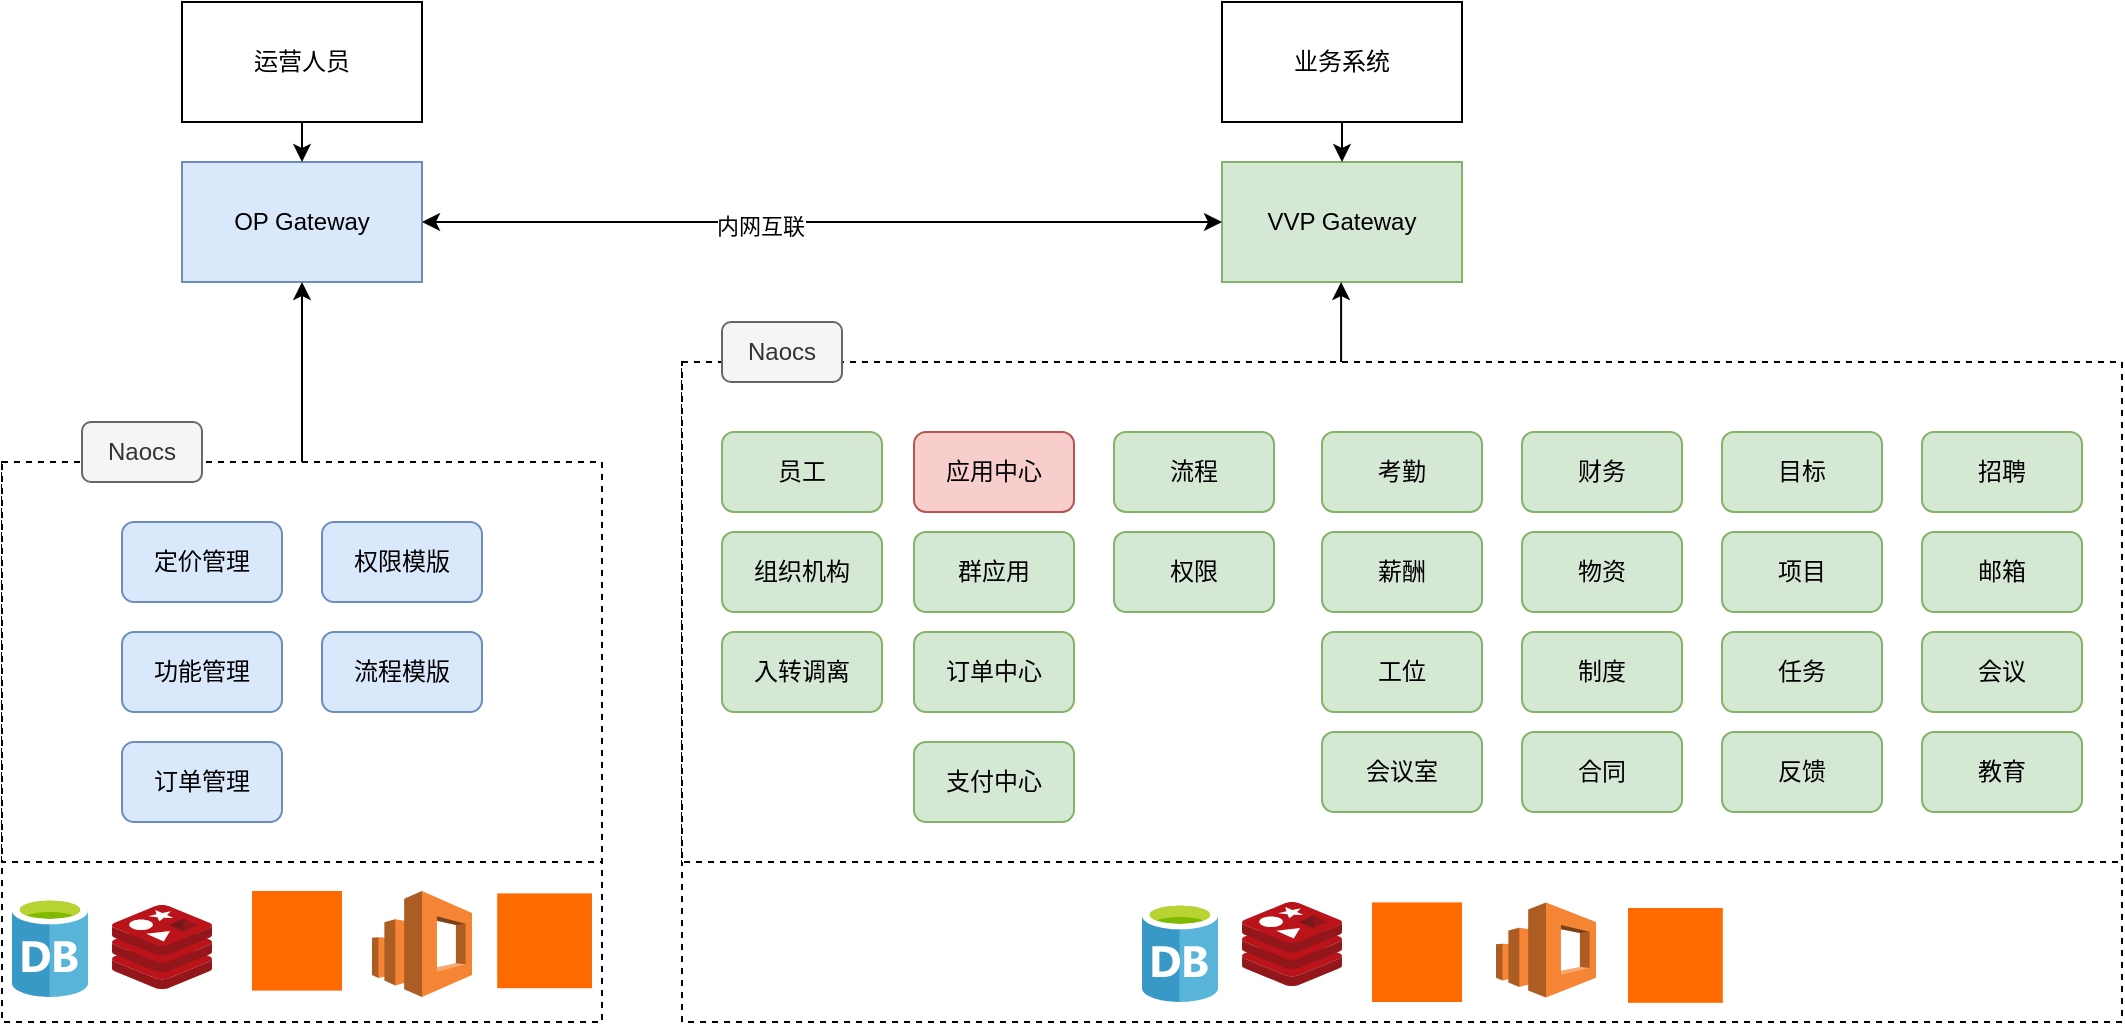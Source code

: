 <mxfile version="27.2.0">
  <diagram name="第 1 页" id="WfgqzZKK-UNjH2ZvEgsW">
    <mxGraphModel dx="1289" dy="714" grid="1" gridSize="10" guides="1" tooltips="1" connect="1" arrows="1" fold="1" page="1" pageScale="1" pageWidth="827" pageHeight="1169" math="0" shadow="0">
      <root>
        <mxCell id="0" />
        <mxCell id="1" parent="0" />
        <mxCell id="tdYyiNFsSP7ocbWgQSiu-86" value="" style="rounded=0;whiteSpace=wrap;html=1;dashed=1;" vertex="1" parent="1">
          <mxGeometry x="370" y="250" width="720" height="330" as="geometry" />
        </mxCell>
        <mxCell id="tdYyiNFsSP7ocbWgQSiu-85" value="" style="rounded=0;whiteSpace=wrap;html=1;dashed=1;" vertex="1" parent="1">
          <mxGeometry x="30" y="300" width="300" height="280" as="geometry" />
        </mxCell>
        <mxCell id="tdYyiNFsSP7ocbWgQSiu-60" value="" style="rounded=0;whiteSpace=wrap;html=1;dashed=1;" vertex="1" parent="1">
          <mxGeometry x="370" y="250" width="720" height="250" as="geometry" />
        </mxCell>
        <mxCell id="tdYyiNFsSP7ocbWgQSiu-28" value="" style="rounded=0;whiteSpace=wrap;html=1;dashed=1;" vertex="1" parent="1">
          <mxGeometry x="30" y="300" width="300" height="200" as="geometry" />
        </mxCell>
        <mxCell id="tdYyiNFsSP7ocbWgQSiu-1" value="运营人员" style="rounded=0;whiteSpace=wrap;html=1;" vertex="1" parent="1">
          <mxGeometry x="120" y="70" width="120" height="60" as="geometry" />
        </mxCell>
        <mxCell id="tdYyiNFsSP7ocbWgQSiu-2" value="业务系统" style="rounded=0;whiteSpace=wrap;html=1;" vertex="1" parent="1">
          <mxGeometry x="640" y="70" width="120" height="60" as="geometry" />
        </mxCell>
        <mxCell id="tdYyiNFsSP7ocbWgQSiu-3" value="VVP Gateway" style="rounded=0;whiteSpace=wrap;html=1;fillColor=#d5e8d4;strokeColor=#82b366;" vertex="1" parent="1">
          <mxGeometry x="640" y="150" width="120" height="60" as="geometry" />
        </mxCell>
        <mxCell id="tdYyiNFsSP7ocbWgQSiu-4" value="OP Gateway" style="rounded=0;whiteSpace=wrap;html=1;fillColor=#dae8fc;strokeColor=#6c8ebf;" vertex="1" parent="1">
          <mxGeometry x="120" y="150" width="120" height="60" as="geometry" />
        </mxCell>
        <mxCell id="tdYyiNFsSP7ocbWgQSiu-6" value="" style="endArrow=classic;startArrow=classic;html=1;rounded=0;entryX=1;entryY=0.5;entryDx=0;entryDy=0;" edge="1" parent="1" source="tdYyiNFsSP7ocbWgQSiu-3" target="tdYyiNFsSP7ocbWgQSiu-4">
          <mxGeometry width="50" height="50" relative="1" as="geometry">
            <mxPoint x="180" y="380" as="sourcePoint" />
            <mxPoint x="230" y="330" as="targetPoint" />
          </mxGeometry>
        </mxCell>
        <mxCell id="tdYyiNFsSP7ocbWgQSiu-7" value="内网互联" style="edgeLabel;html=1;align=center;verticalAlign=middle;resizable=0;points=[];" vertex="1" connectable="0" parent="tdYyiNFsSP7ocbWgQSiu-6">
          <mxGeometry x="0.157" y="2" relative="1" as="geometry">
            <mxPoint as="offset" />
          </mxGeometry>
        </mxCell>
        <mxCell id="tdYyiNFsSP7ocbWgQSiu-8" value="" style="endArrow=classic;html=1;rounded=0;exitX=0.5;exitY=1;exitDx=0;exitDy=0;" edge="1" parent="1" source="tdYyiNFsSP7ocbWgQSiu-1">
          <mxGeometry width="50" height="50" relative="1" as="geometry">
            <mxPoint x="110" y="390" as="sourcePoint" />
            <mxPoint x="180" y="150" as="targetPoint" />
          </mxGeometry>
        </mxCell>
        <mxCell id="tdYyiNFsSP7ocbWgQSiu-12" value="" style="endArrow=classic;html=1;rounded=0;exitX=0.5;exitY=1;exitDx=0;exitDy=0;entryX=0.5;entryY=0;entryDx=0;entryDy=0;" edge="1" parent="1" source="tdYyiNFsSP7ocbWgQSiu-2" target="tdYyiNFsSP7ocbWgQSiu-3">
          <mxGeometry width="50" height="50" relative="1" as="geometry">
            <mxPoint x="600" y="170" as="sourcePoint" />
            <mxPoint x="600" y="190" as="targetPoint" />
          </mxGeometry>
        </mxCell>
        <mxCell id="tdYyiNFsSP7ocbWgQSiu-39" value="定价管理" style="rounded=1;whiteSpace=wrap;html=1;fillColor=#dae8fc;strokeColor=#6c8ebf;" vertex="1" parent="1">
          <mxGeometry x="90" y="330" width="80" height="40" as="geometry" />
        </mxCell>
        <mxCell id="tdYyiNFsSP7ocbWgQSiu-40" value="权限模版" style="rounded=1;whiteSpace=wrap;html=1;fillColor=#dae8fc;strokeColor=#6c8ebf;" vertex="1" parent="1">
          <mxGeometry x="190" y="330" width="80" height="40" as="geometry" />
        </mxCell>
        <mxCell id="tdYyiNFsSP7ocbWgQSiu-41" value="员工" style="rounded=1;whiteSpace=wrap;html=1;fillColor=#d5e8d4;strokeColor=#82b366;" vertex="1" parent="1">
          <mxGeometry x="390" y="285" width="80" height="40" as="geometry" />
        </mxCell>
        <mxCell id="tdYyiNFsSP7ocbWgQSiu-42" value="组织机构" style="rounded=1;whiteSpace=wrap;html=1;fillColor=#d5e8d4;strokeColor=#82b366;" vertex="1" parent="1">
          <mxGeometry x="390" y="335" width="80" height="40" as="geometry" />
        </mxCell>
        <mxCell id="tdYyiNFsSP7ocbWgQSiu-43" value="应用中心" style="rounded=1;whiteSpace=wrap;html=1;fillColor=#f8cecc;strokeColor=#b85450;" vertex="1" parent="1">
          <mxGeometry x="486" y="285" width="80" height="40" as="geometry" />
        </mxCell>
        <mxCell id="tdYyiNFsSP7ocbWgQSiu-45" value="流程" style="rounded=1;whiteSpace=wrap;html=1;fillColor=#d5e8d4;strokeColor=#82b366;" vertex="1" parent="1">
          <mxGeometry x="586" y="285" width="80" height="40" as="geometry" />
        </mxCell>
        <mxCell id="tdYyiNFsSP7ocbWgQSiu-46" value="权限" style="rounded=1;whiteSpace=wrap;html=1;fillColor=#d5e8d4;strokeColor=#82b366;" vertex="1" parent="1">
          <mxGeometry x="586" y="335" width="80" height="40" as="geometry" />
        </mxCell>
        <mxCell id="tdYyiNFsSP7ocbWgQSiu-47" value="考勤" style="rounded=1;whiteSpace=wrap;html=1;fillColor=#d5e8d4;strokeColor=#82b366;" vertex="1" parent="1">
          <mxGeometry x="690" y="285" width="80" height="40" as="geometry" />
        </mxCell>
        <mxCell id="tdYyiNFsSP7ocbWgQSiu-48" value="薪酬" style="rounded=1;whiteSpace=wrap;html=1;fillColor=#d5e8d4;strokeColor=#82b366;" vertex="1" parent="1">
          <mxGeometry x="690" y="335" width="80" height="40" as="geometry" />
        </mxCell>
        <mxCell id="tdYyiNFsSP7ocbWgQSiu-49" value="入转调离" style="rounded=1;whiteSpace=wrap;html=1;fillColor=#d5e8d4;strokeColor=#82b366;" vertex="1" parent="1">
          <mxGeometry x="390" y="385" width="80" height="40" as="geometry" />
        </mxCell>
        <mxCell id="tdYyiNFsSP7ocbWgQSiu-50" value="会议室" style="rounded=1;whiteSpace=wrap;html=1;fillColor=#d5e8d4;strokeColor=#82b366;" vertex="1" parent="1">
          <mxGeometry x="690" y="435" width="80" height="40" as="geometry" />
        </mxCell>
        <mxCell id="tdYyiNFsSP7ocbWgQSiu-51" value="财务" style="rounded=1;whiteSpace=wrap;html=1;fillColor=#d5e8d4;strokeColor=#82b366;" vertex="1" parent="1">
          <mxGeometry x="790" y="285" width="80" height="40" as="geometry" />
        </mxCell>
        <mxCell id="tdYyiNFsSP7ocbWgQSiu-52" value="物资" style="rounded=1;whiteSpace=wrap;html=1;fillColor=#d5e8d4;strokeColor=#82b366;" vertex="1" parent="1">
          <mxGeometry x="790" y="335" width="80" height="40" as="geometry" />
        </mxCell>
        <mxCell id="tdYyiNFsSP7ocbWgQSiu-53" value="制度" style="rounded=1;whiteSpace=wrap;html=1;fillColor=#d5e8d4;strokeColor=#82b366;" vertex="1" parent="1">
          <mxGeometry x="790" y="385" width="80" height="40" as="geometry" />
        </mxCell>
        <mxCell id="tdYyiNFsSP7ocbWgQSiu-54" value="合同" style="rounded=1;whiteSpace=wrap;html=1;fillColor=#d5e8d4;strokeColor=#82b366;" vertex="1" parent="1">
          <mxGeometry x="790" y="435" width="80" height="40" as="geometry" />
        </mxCell>
        <mxCell id="tdYyiNFsSP7ocbWgQSiu-55" value="目标" style="rounded=1;whiteSpace=wrap;html=1;fillColor=#d5e8d4;strokeColor=#82b366;" vertex="1" parent="1">
          <mxGeometry x="890" y="285" width="80" height="40" as="geometry" />
        </mxCell>
        <mxCell id="tdYyiNFsSP7ocbWgQSiu-56" value="项目" style="rounded=1;whiteSpace=wrap;html=1;fillColor=#d5e8d4;strokeColor=#82b366;" vertex="1" parent="1">
          <mxGeometry x="890" y="335" width="80" height="40" as="geometry" />
        </mxCell>
        <mxCell id="tdYyiNFsSP7ocbWgQSiu-57" value="任务" style="rounded=1;whiteSpace=wrap;html=1;fillColor=#d5e8d4;strokeColor=#82b366;" vertex="1" parent="1">
          <mxGeometry x="890" y="385" width="80" height="40" as="geometry" />
        </mxCell>
        <mxCell id="tdYyiNFsSP7ocbWgQSiu-58" value="反馈" style="rounded=1;whiteSpace=wrap;html=1;fillColor=#d5e8d4;strokeColor=#82b366;" vertex="1" parent="1">
          <mxGeometry x="890" y="435" width="80" height="40" as="geometry" />
        </mxCell>
        <mxCell id="tdYyiNFsSP7ocbWgQSiu-59" value="群应用" style="rounded=1;whiteSpace=wrap;html=1;fillColor=#d5e8d4;strokeColor=#82b366;" vertex="1" parent="1">
          <mxGeometry x="486" y="335" width="80" height="40" as="geometry" />
        </mxCell>
        <mxCell id="tdYyiNFsSP7ocbWgQSiu-61" value="工位" style="rounded=1;whiteSpace=wrap;html=1;fillColor=#d5e8d4;strokeColor=#82b366;" vertex="1" parent="1">
          <mxGeometry x="690" y="385" width="80" height="40" as="geometry" />
        </mxCell>
        <mxCell id="tdYyiNFsSP7ocbWgQSiu-62" value="招聘" style="rounded=1;whiteSpace=wrap;html=1;fillColor=#d5e8d4;strokeColor=#82b366;" vertex="1" parent="1">
          <mxGeometry x="990" y="285" width="80" height="40" as="geometry" />
        </mxCell>
        <mxCell id="tdYyiNFsSP7ocbWgQSiu-63" value="邮箱" style="rounded=1;whiteSpace=wrap;html=1;fillColor=#d5e8d4;strokeColor=#82b366;" vertex="1" parent="1">
          <mxGeometry x="990" y="335" width="80" height="40" as="geometry" />
        </mxCell>
        <mxCell id="tdYyiNFsSP7ocbWgQSiu-64" value="会议" style="rounded=1;whiteSpace=wrap;html=1;fillColor=#d5e8d4;strokeColor=#82b366;" vertex="1" parent="1">
          <mxGeometry x="990" y="385" width="80" height="40" as="geometry" />
        </mxCell>
        <mxCell id="tdYyiNFsSP7ocbWgQSiu-65" value="教育" style="rounded=1;whiteSpace=wrap;html=1;fillColor=#d5e8d4;strokeColor=#82b366;" vertex="1" parent="1">
          <mxGeometry x="990" y="435" width="80" height="40" as="geometry" />
        </mxCell>
        <mxCell id="tdYyiNFsSP7ocbWgQSiu-66" value="订单中心" style="rounded=1;whiteSpace=wrap;html=1;fillColor=#d5e8d4;strokeColor=#82b366;" vertex="1" parent="1">
          <mxGeometry x="486" y="385" width="80" height="40" as="geometry" />
        </mxCell>
        <mxCell id="tdYyiNFsSP7ocbWgQSiu-67" value="支付中心" style="rounded=1;whiteSpace=wrap;html=1;fillColor=#d5e8d4;strokeColor=#82b366;" vertex="1" parent="1">
          <mxGeometry x="486" y="440" width="80" height="40" as="geometry" />
        </mxCell>
        <mxCell id="tdYyiNFsSP7ocbWgQSiu-68" value="功能管理" style="rounded=1;whiteSpace=wrap;html=1;fillColor=#dae8fc;strokeColor=#6c8ebf;" vertex="1" parent="1">
          <mxGeometry x="90" y="385" width="80" height="40" as="geometry" />
        </mxCell>
        <mxCell id="tdYyiNFsSP7ocbWgQSiu-69" value="流程模版" style="rounded=1;whiteSpace=wrap;html=1;fillColor=#dae8fc;strokeColor=#6c8ebf;" vertex="1" parent="1">
          <mxGeometry x="190" y="385" width="80" height="40" as="geometry" />
        </mxCell>
        <mxCell id="tdYyiNFsSP7ocbWgQSiu-70" value="订单管理" style="rounded=1;whiteSpace=wrap;html=1;fillColor=#dae8fc;strokeColor=#6c8ebf;" vertex="1" parent="1">
          <mxGeometry x="90" y="440" width="80" height="40" as="geometry" />
        </mxCell>
        <mxCell id="tdYyiNFsSP7ocbWgQSiu-71" value="" style="endArrow=classic;html=1;rounded=0;entryX=0.5;entryY=1;entryDx=0;entryDy=0;" edge="1" parent="1" source="tdYyiNFsSP7ocbWgQSiu-28" target="tdYyiNFsSP7ocbWgQSiu-4">
          <mxGeometry width="50" height="50" relative="1" as="geometry">
            <mxPoint x="180" y="250" as="sourcePoint" />
            <mxPoint x="230" y="200" as="targetPoint" />
          </mxGeometry>
        </mxCell>
        <mxCell id="tdYyiNFsSP7ocbWgQSiu-72" value="" style="endArrow=classic;html=1;rounded=0;entryX=0.5;entryY=1;entryDx=0;entryDy=0;" edge="1" parent="1">
          <mxGeometry width="50" height="50" relative="1" as="geometry">
            <mxPoint x="699.55" y="250" as="sourcePoint" />
            <mxPoint x="699.55" y="210" as="targetPoint" />
          </mxGeometry>
        </mxCell>
        <mxCell id="tdYyiNFsSP7ocbWgQSiu-73" value="" style="image;sketch=0;aspect=fixed;html=1;points=[];align=center;fontSize=12;image=img/lib/mscae/Database_General.svg;" vertex="1" parent="1">
          <mxGeometry x="35" y="517.5" width="38" height="50" as="geometry" />
        </mxCell>
        <mxCell id="tdYyiNFsSP7ocbWgQSiu-74" value="" style="image;sketch=0;aspect=fixed;html=1;points=[];align=center;fontSize=12;image=img/lib/mscae/Database_General.svg;" vertex="1" parent="1">
          <mxGeometry x="600" y="520" width="38" height="50" as="geometry" />
        </mxCell>
        <mxCell id="tdYyiNFsSP7ocbWgQSiu-75" value="" style="image;sketch=0;aspect=fixed;html=1;points=[];align=center;fontSize=12;image=img/lib/mscae/Cache_Redis_Product.svg;" vertex="1" parent="1">
          <mxGeometry x="85" y="521.5" width="50" height="42" as="geometry" />
        </mxCell>
        <mxCell id="tdYyiNFsSP7ocbWgQSiu-76" value="" style="image;sketch=0;aspect=fixed;html=1;points=[];align=center;fontSize=12;image=img/lib/mscae/Cache_Redis_Product.svg;" vertex="1" parent="1">
          <mxGeometry x="650" y="520" width="50" height="42" as="geometry" />
        </mxCell>
        <mxCell id="tdYyiNFsSP7ocbWgQSiu-77" value="Naocs" style="rounded=1;whiteSpace=wrap;html=1;fillColor=#f5f5f5;fontColor=#333333;strokeColor=#666666;" vertex="1" parent="1">
          <mxGeometry x="70" y="280" width="60" height="30" as="geometry" />
        </mxCell>
        <mxCell id="tdYyiNFsSP7ocbWgQSiu-78" value="Naocs" style="rounded=1;whiteSpace=wrap;html=1;fillColor=#f5f5f5;fontColor=#333333;strokeColor=#666666;" vertex="1" parent="1">
          <mxGeometry x="390" y="230" width="60" height="30" as="geometry" />
        </mxCell>
        <mxCell id="tdYyiNFsSP7ocbWgQSiu-79" value="" style="points=[];aspect=fixed;html=1;align=center;shadow=0;dashed=0;fillColor=#FF6A00;strokeColor=none;shape=mxgraph.alibaba_cloud.mq_message_queue;" vertex="1" parent="1">
          <mxGeometry x="155" y="514.5" width="45" height="49.8" as="geometry" />
        </mxCell>
        <mxCell id="tdYyiNFsSP7ocbWgQSiu-80" value="" style="points=[];aspect=fixed;html=1;align=center;shadow=0;dashed=0;fillColor=#FF6A00;strokeColor=none;shape=mxgraph.alibaba_cloud.mq_message_queue;" vertex="1" parent="1">
          <mxGeometry x="715" y="520.2" width="45" height="49.8" as="geometry" />
        </mxCell>
        <mxCell id="tdYyiNFsSP7ocbWgQSiu-81" value="" style="outlineConnect=0;dashed=0;verticalLabelPosition=bottom;verticalAlign=top;align=center;html=1;shape=mxgraph.aws3.elasticsearch_service;fillColor=#F58534;gradientColor=none;" vertex="1" parent="1">
          <mxGeometry x="215" y="514.5" width="50" height="53" as="geometry" />
        </mxCell>
        <mxCell id="tdYyiNFsSP7ocbWgQSiu-82" value="" style="outlineConnect=0;dashed=0;verticalLabelPosition=bottom;verticalAlign=top;align=center;html=1;shape=mxgraph.aws3.elasticsearch_service;fillColor=#F58534;gradientColor=none;" vertex="1" parent="1">
          <mxGeometry x="777" y="520.2" width="50" height="47.5" as="geometry" />
        </mxCell>
        <mxCell id="tdYyiNFsSP7ocbWgQSiu-83" value="" style="points=[];aspect=fixed;html=1;align=center;shadow=0;dashed=0;fillColor=#FF6A00;strokeColor=none;shape=mxgraph.alibaba_cloud.mongodb;" vertex="1" parent="1">
          <mxGeometry x="843" y="523" width="47.4" height="47.4" as="geometry" />
        </mxCell>
        <mxCell id="tdYyiNFsSP7ocbWgQSiu-84" value="" style="points=[];aspect=fixed;html=1;align=center;shadow=0;dashed=0;fillColor=#FF6A00;strokeColor=none;shape=mxgraph.alibaba_cloud.mongodb;" vertex="1" parent="1">
          <mxGeometry x="277.6" y="515.7" width="47.4" height="47.4" as="geometry" />
        </mxCell>
      </root>
    </mxGraphModel>
  </diagram>
</mxfile>
